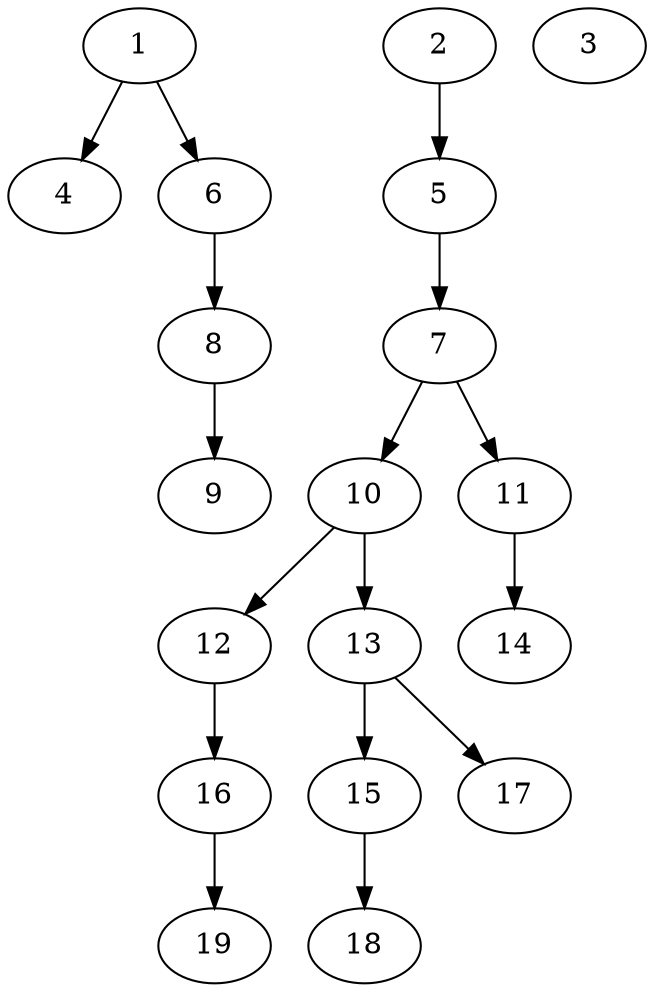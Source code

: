 // DAG (tier=1-easy, mode=data, n=19, ccr=0.332, fat=0.445, density=0.330, regular=0.774, jump=0.093, mindata=1048576, maxdata=8388608)
// DAG automatically generated by daggen at Sun Aug 24 16:33:33 2025
// /home/ermia/Project/Environments/daggen/bin/daggen --dot --ccr 0.332 --fat 0.445 --regular 0.774 --density 0.330 --jump 0.093 --mindata 1048576 --maxdata 8388608 -n 19 
digraph G {
  1 [size="2732652517786232", alpha="0.16", expect_size="1366326258893116"]
  1 -> 4 [size ="124857417203712"]
  1 -> 6 [size ="124857417203712"]
  2 [size="59536858071760912", alpha="0.10", expect_size="29768429035880456"]
  2 -> 5 [size ="36397238976512"]
  3 [size="86368520289056928", alpha="0.14", expect_size="43184260144528464"]
  4 [size="434713019306676736", alpha="0.13", expect_size="217356509653338368"]
  5 [size="946704968147426", alpha="0.14", expect_size="473352484073713"]
  5 -> 7 [size ="22755013558272"]
  6 [size="4440220506227471", alpha="0.11", expect_size="2220110253113735"]
  6 -> 8 [size ="554870255910912"]
  7 [size="26452577229401960", alpha="0.10", expect_size="13226288614700980"]
  7 -> 10 [size ="430527655968768"]
  7 -> 11 [size ="430527655968768"]
  8 [size="136078465851990212608", alpha="0.19", expect_size="68039232925995106304"]
  8 -> 9 [size ="211649017413632"]
  9 [size="193839176363944288", alpha="0.20", expect_size="96919588181972144"]
  10 [size="7659571492295720", alpha="0.18", expect_size="3829785746147860"]
  10 -> 12 [size ="233949561356288"]
  10 -> 13 [size ="233949561356288"]
  11 [size="268102553163270193152", alpha="0.11", expect_size="134051276581635096576"]
  11 -> 14 [size ="332626837635072"]
  12 [size="231540942854142080", alpha="0.11", expect_size="115770471427071040"]
  12 -> 16 [size ="170095879913472"]
  13 [size="1308017721467731968", alpha="0.20", expect_size="654008860733865984"]
  13 -> 15 [size ="9568247611392"]
  13 -> 17 [size ="9568247611392"]
  14 [size="51529346986799005696", alpha="0.04", expect_size="25764673493399502848"]
  15 [size="179717803898509983744", alpha="0.04", expect_size="89858901949254991872"]
  15 -> 18 [size ="254771428589568"]
  16 [size="1216448777726358", alpha="0.19", expect_size="608224388863179"]
  16 -> 19 [size ="26847916064768"]
  17 [size="809082303896327808", alpha="0.06", expect_size="404541151948163904"]
  18 [size="124609131943379888", alpha="0.01", expect_size="62304565971689944"]
  19 [size="12641221194897252", alpha="0.02", expect_size="6320610597448626"]
}